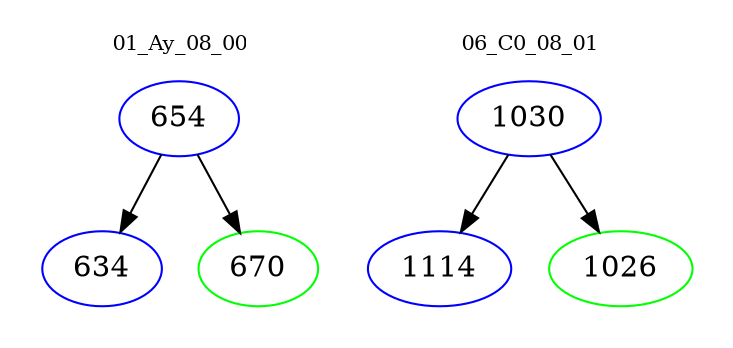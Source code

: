digraph{
subgraph cluster_0 {
color = white
label = "01_Ay_08_00";
fontsize=10;
T0_654 [label="654", color="blue"]
T0_654 -> T0_634 [color="black"]
T0_634 [label="634", color="blue"]
T0_654 -> T0_670 [color="black"]
T0_670 [label="670", color="green"]
}
subgraph cluster_1 {
color = white
label = "06_C0_08_01";
fontsize=10;
T1_1030 [label="1030", color="blue"]
T1_1030 -> T1_1114 [color="black"]
T1_1114 [label="1114", color="blue"]
T1_1030 -> T1_1026 [color="black"]
T1_1026 [label="1026", color="green"]
}
}
